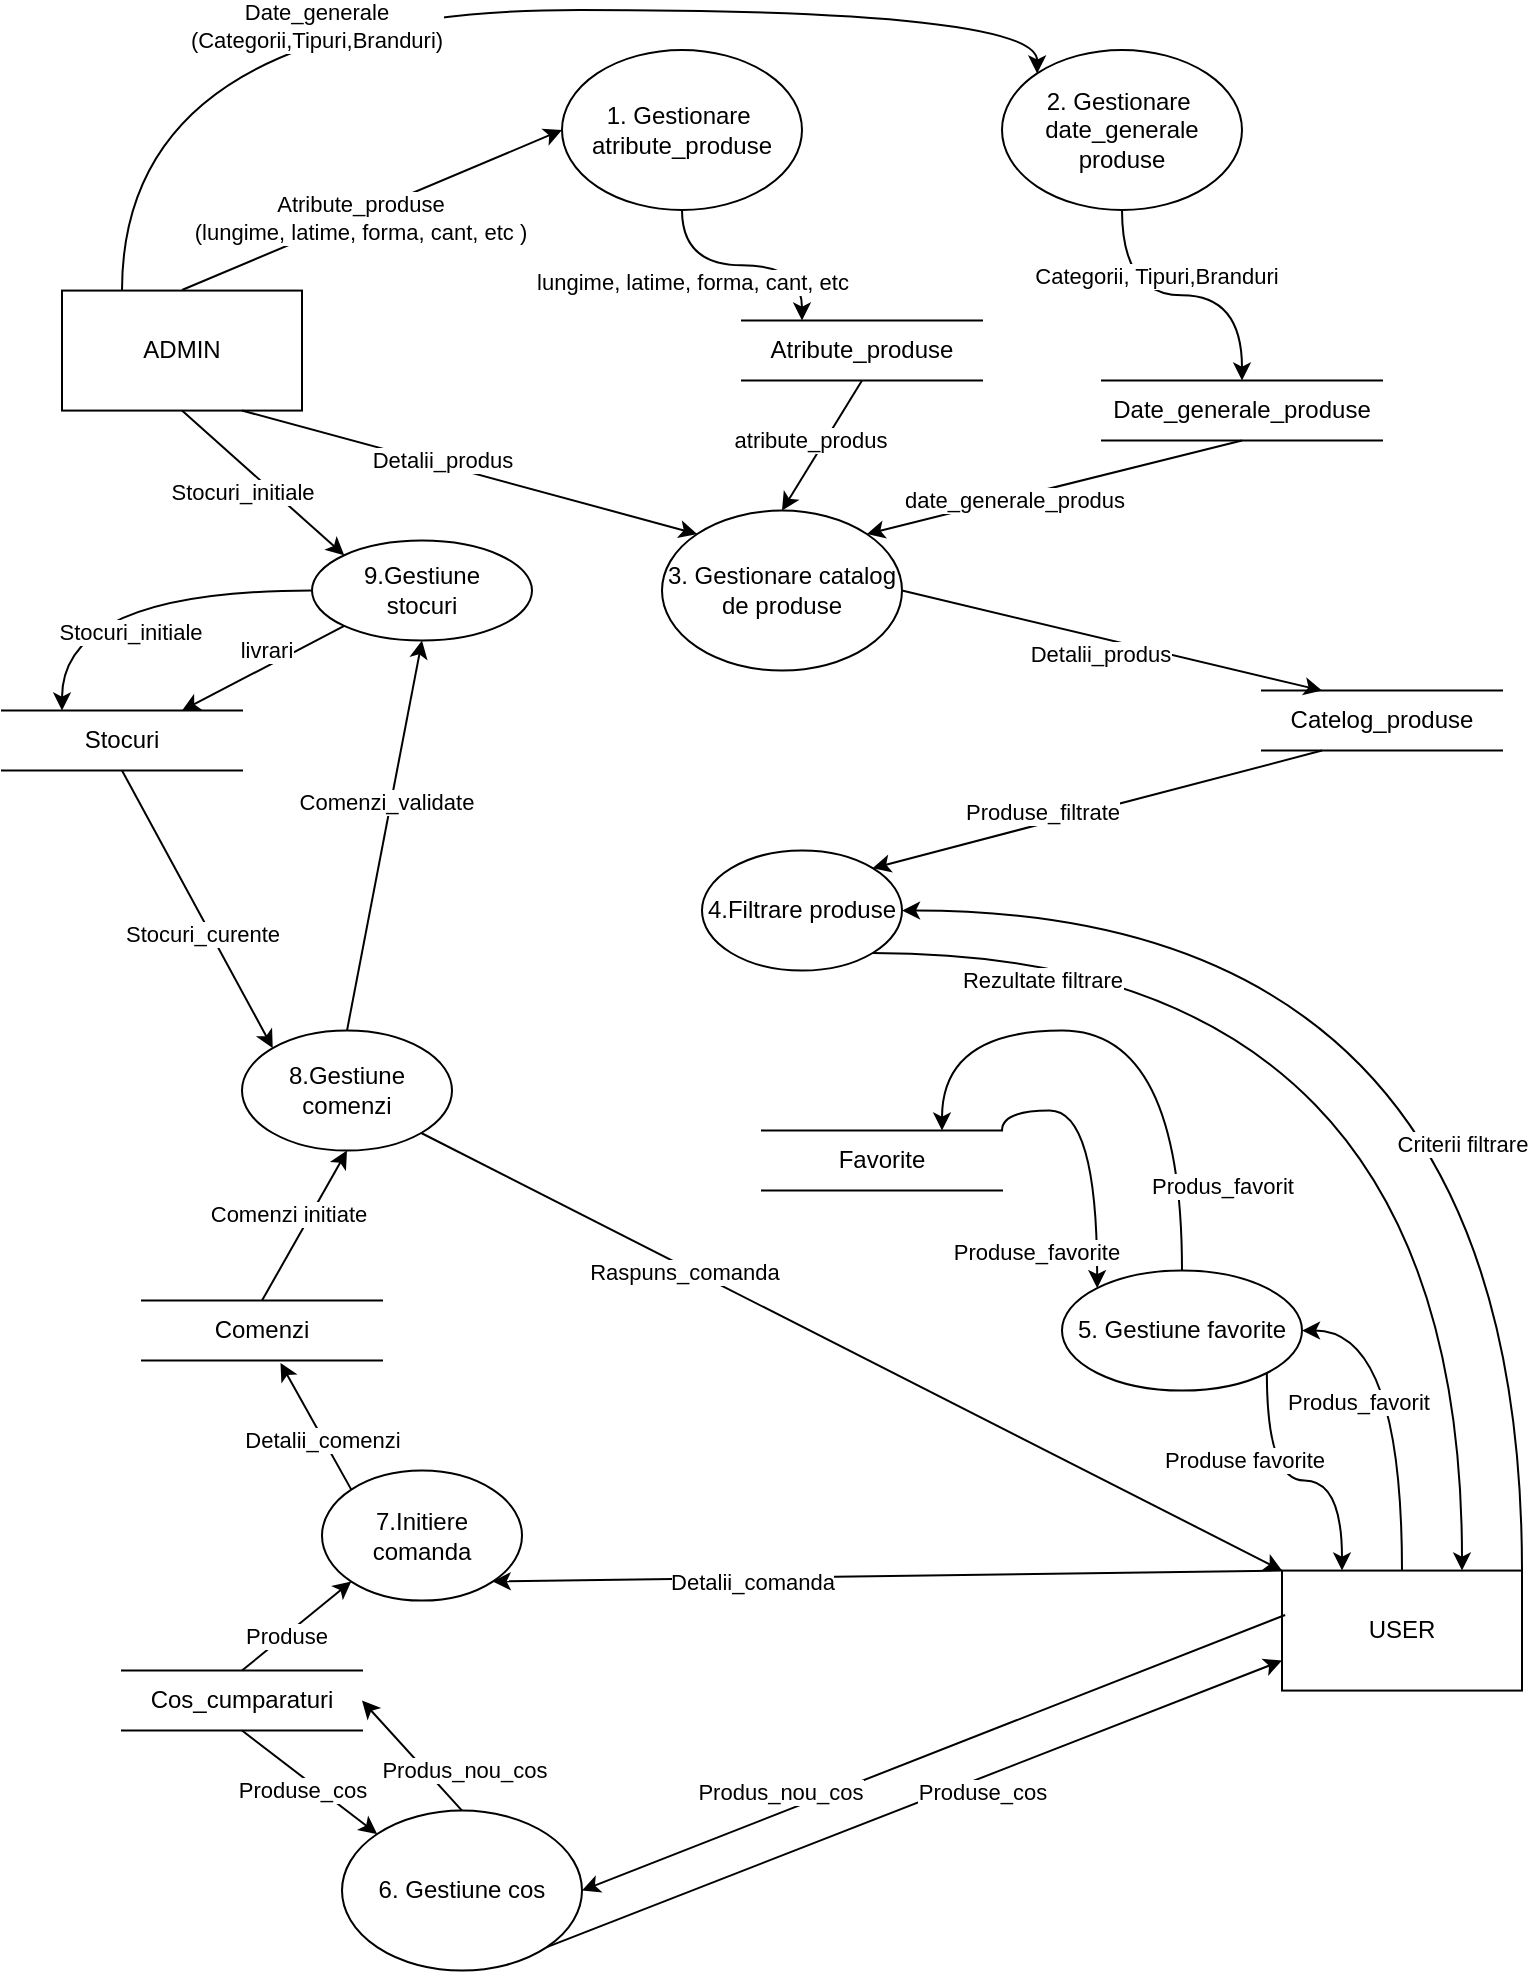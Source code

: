 <mxfile version="20.8.16" type="device"><diagram name="Page-1" id="OG3UxXhSjtgF9DWMCFHr"><mxGraphModel dx="1290" dy="629" grid="1" gridSize="10" guides="1" tooltips="1" connect="1" arrows="1" fold="1" page="1" pageScale="1" pageWidth="850" pageHeight="1100" math="0" shadow="0"><root><mxCell id="0"/><mxCell id="1" parent="0"/><mxCell id="LbftIBcGAUGFuUBxGFIP-1" value="ADMIN" style="rounded=0;whiteSpace=wrap;html=1;" parent="1" vertex="1"><mxGeometry x="90" y="180.29" width="120" height="60" as="geometry"/></mxCell><mxCell id="CoSm29KBYEnr3nz3eyX7-18" style="edgeStyle=orthogonalEdgeStyle;curved=1;rounded=0;orthogonalLoop=1;jettySize=auto;html=1;exitX=0.5;exitY=0;exitDx=0;exitDy=0;entryX=1;entryY=0.5;entryDx=0;entryDy=0;" parent="1" source="LbftIBcGAUGFuUBxGFIP-2" target="CoSm29KBYEnr3nz3eyX7-15" edge="1"><mxGeometry relative="1" as="geometry"/></mxCell><mxCell id="CoSm29KBYEnr3nz3eyX7-19" value="Produs_favorit" style="edgeLabel;html=1;align=center;verticalAlign=middle;resizable=0;points=[];" parent="CoSm29KBYEnr3nz3eyX7-18" vertex="1" connectable="0"><mxGeometry x="0.094" y="22" relative="1" as="geometry"><mxPoint y="8" as="offset"/></mxGeometry></mxCell><mxCell id="LbftIBcGAUGFuUBxGFIP-2" value="USER" style="rounded=0;whiteSpace=wrap;html=1;" parent="1" vertex="1"><mxGeometry x="700" y="820.29" width="120" height="60" as="geometry"/></mxCell><mxCell id="LbftIBcGAUGFuUBxGFIP-3" value="1. Gestionare&amp;nbsp; atribute_produse" style="ellipse;whiteSpace=wrap;html=1;" parent="1" vertex="1"><mxGeometry x="340" y="60" width="120" height="80" as="geometry"/></mxCell><mxCell id="uooAt9wWsFrVoJSzBnJX-1" value="Atribute_produse" style="shape=partialRectangle;whiteSpace=wrap;html=1;left=0;right=0;fillColor=none;" parent="1" vertex="1"><mxGeometry x="430" y="195.29" width="120" height="30" as="geometry"/></mxCell><mxCell id="uooAt9wWsFrVoJSzBnJX-8" value="Catelog_produse" style="shape=partialRectangle;whiteSpace=wrap;html=1;left=0;right=0;fillColor=none;" parent="1" vertex="1"><mxGeometry x="690" y="380.29" width="120" height="30" as="geometry"/></mxCell><mxCell id="uooAt9wWsFrVoJSzBnJX-9" value="3. Gestionare catalog de produse" style="ellipse;whiteSpace=wrap;html=1;" parent="1" vertex="1"><mxGeometry x="390" y="290.29" width="120" height="80" as="geometry"/></mxCell><mxCell id="uooAt9wWsFrVoJSzBnJX-10" value="" style="endArrow=classic;html=1;rounded=0;curved=1;elbow=vertical;exitX=0.75;exitY=1;exitDx=0;exitDy=0;entryX=0;entryY=0;entryDx=0;entryDy=0;" parent="1" source="LbftIBcGAUGFuUBxGFIP-1" target="uooAt9wWsFrVoJSzBnJX-9" edge="1"><mxGeometry width="50" height="50" relative="1" as="geometry"><mxPoint x="250" y="370.29" as="sourcePoint"/><mxPoint x="300" y="320.29" as="targetPoint"/></mxGeometry></mxCell><mxCell id="uooAt9wWsFrVoJSzBnJX-11" value="Detalii_produs" style="edgeLabel;html=1;align=center;verticalAlign=middle;resizable=0;points=[];" parent="uooAt9wWsFrVoJSzBnJX-10" vertex="1" connectable="0"><mxGeometry x="-0.132" y="2" relative="1" as="geometry"><mxPoint as="offset"/></mxGeometry></mxCell><mxCell id="uooAt9wWsFrVoJSzBnJX-12" value="" style="endArrow=classic;html=1;rounded=0;curved=1;elbow=vertical;entryX=0;entryY=0.5;entryDx=0;entryDy=0;" parent="1" target="LbftIBcGAUGFuUBxGFIP-3" edge="1"><mxGeometry width="50" height="50" relative="1" as="geometry"><mxPoint x="150" y="180" as="sourcePoint"/><mxPoint x="350" y="200.29" as="targetPoint"/></mxGeometry></mxCell><mxCell id="uooAt9wWsFrVoJSzBnJX-13" value="Atribute_produse&lt;br&gt;(lungime, latime, forma, cant, etc )" style="edgeLabel;html=1;align=center;verticalAlign=middle;resizable=0;points=[];" parent="uooAt9wWsFrVoJSzBnJX-12" vertex="1" connectable="0"><mxGeometry x="0.177" relative="1" as="geometry"><mxPoint x="-23" y="11" as="offset"/></mxGeometry></mxCell><mxCell id="uooAt9wWsFrVoJSzBnJX-18" value="" style="endArrow=classic;html=1;rounded=0;curved=1;elbow=vertical;exitX=1;exitY=0.5;exitDx=0;exitDy=0;entryX=0.25;entryY=0;entryDx=0;entryDy=0;" parent="1" source="uooAt9wWsFrVoJSzBnJX-9" target="uooAt9wWsFrVoJSzBnJX-8" edge="1"><mxGeometry width="50" height="50" relative="1" as="geometry"><mxPoint x="680" y="530.29" as="sourcePoint"/><mxPoint x="730" y="480.29" as="targetPoint"/></mxGeometry></mxCell><mxCell id="uooAt9wWsFrVoJSzBnJX-20" value="Detalii_produs" style="edgeLabel;html=1;align=center;verticalAlign=middle;resizable=0;points=[];" parent="uooAt9wWsFrVoJSzBnJX-18" vertex="1" connectable="0"><mxGeometry x="-0.171" y="2" relative="1" as="geometry"><mxPoint x="11" y="13" as="offset"/></mxGeometry></mxCell><mxCell id="CoSm29KBYEnr3nz3eyX7-1" value="4.Filtrare produse" style="ellipse;whiteSpace=wrap;html=1;" parent="1" vertex="1"><mxGeometry x="410" y="460.29" width="100" height="60" as="geometry"/></mxCell><mxCell id="CoSm29KBYEnr3nz3eyX7-2" value="" style="endArrow=classic;html=1;rounded=0;exitX=1;exitY=0;exitDx=0;exitDy=0;entryX=1;entryY=0.5;entryDx=0;entryDy=0;edgeStyle=orthogonalEdgeStyle;curved=1;" parent="1" source="LbftIBcGAUGFuUBxGFIP-2" target="CoSm29KBYEnr3nz3eyX7-1" edge="1"><mxGeometry width="50" height="50" relative="1" as="geometry"><mxPoint x="530" y="620.29" as="sourcePoint"/><mxPoint x="580" y="570.29" as="targetPoint"/></mxGeometry></mxCell><mxCell id="CoSm29KBYEnr3nz3eyX7-3" value="Criterii filtrare" style="edgeLabel;html=1;align=center;verticalAlign=middle;resizable=0;points=[];" parent="CoSm29KBYEnr3nz3eyX7-2" vertex="1" connectable="0"><mxGeometry x="-0.156" y="1" relative="1" as="geometry"><mxPoint x="-29" y="56" as="offset"/></mxGeometry></mxCell><mxCell id="CoSm29KBYEnr3nz3eyX7-4" value="" style="endArrow=classic;html=1;rounded=0;exitX=0.25;exitY=1;exitDx=0;exitDy=0;entryX=1;entryY=0;entryDx=0;entryDy=0;" parent="1" source="uooAt9wWsFrVoJSzBnJX-8" target="CoSm29KBYEnr3nz3eyX7-1" edge="1"><mxGeometry width="50" height="50" relative="1" as="geometry"><mxPoint x="330" y="590.29" as="sourcePoint"/><mxPoint x="380" y="540.29" as="targetPoint"/></mxGeometry></mxCell><mxCell id="CoSm29KBYEnr3nz3eyX7-5" value="Produse_filtrate" style="edgeLabel;html=1;align=center;verticalAlign=middle;resizable=0;points=[];" parent="CoSm29KBYEnr3nz3eyX7-4" vertex="1" connectable="0"><mxGeometry x="0.396" y="-1" relative="1" as="geometry"><mxPoint x="17" y="-10" as="offset"/></mxGeometry></mxCell><mxCell id="CoSm29KBYEnr3nz3eyX7-6" value="" style="endArrow=classic;html=1;rounded=0;exitX=1;exitY=1;exitDx=0;exitDy=0;entryX=0.75;entryY=0;entryDx=0;entryDy=0;edgeStyle=orthogonalEdgeStyle;curved=1;" parent="1" source="CoSm29KBYEnr3nz3eyX7-1" target="LbftIBcGAUGFuUBxGFIP-2" edge="1"><mxGeometry width="50" height="50" relative="1" as="geometry"><mxPoint x="470" y="640.29" as="sourcePoint"/><mxPoint x="520" y="590.29" as="targetPoint"/></mxGeometry></mxCell><mxCell id="CoSm29KBYEnr3nz3eyX7-7" value="Rezultate filtrare" style="edgeLabel;html=1;align=center;verticalAlign=middle;resizable=0;points=[];" parent="CoSm29KBYEnr3nz3eyX7-6" vertex="1" connectable="0"><mxGeometry x="0.252" y="-3" relative="1" as="geometry"><mxPoint x="-207" y="-70" as="offset"/></mxGeometry></mxCell><mxCell id="CoSm29KBYEnr3nz3eyX7-10" value="Cos_cumparaturi" style="shape=partialRectangle;whiteSpace=wrap;html=1;left=0;right=0;fillColor=none;" parent="1" vertex="1"><mxGeometry x="120" y="870.29" width="120" height="30" as="geometry"/></mxCell><mxCell id="CoSm29KBYEnr3nz3eyX7-11" value="Favorite" style="shape=partialRectangle;whiteSpace=wrap;html=1;left=0;right=0;fillColor=none;" parent="1" vertex="1"><mxGeometry x="440" y="600.29" width="120" height="30" as="geometry"/></mxCell><mxCell id="CoSm29KBYEnr3nz3eyX7-12" value="Comenzi" style="shape=partialRectangle;whiteSpace=wrap;html=1;left=0;right=0;fillColor=none;" parent="1" vertex="1"><mxGeometry x="130" y="685.29" width="120" height="30" as="geometry"/></mxCell><mxCell id="CoSm29KBYEnr3nz3eyX7-15" value="5. Gestiune favorite" style="ellipse;whiteSpace=wrap;html=1;" parent="1" vertex="1"><mxGeometry x="590" y="670.29" width="120" height="60" as="geometry"/></mxCell><mxCell id="CoSm29KBYEnr3nz3eyX7-20" value="" style="endArrow=classic;html=1;rounded=0;curved=1;exitX=1;exitY=1;exitDx=0;exitDy=0;entryX=0.25;entryY=0;entryDx=0;entryDy=0;edgeStyle=orthogonalEdgeStyle;" parent="1" source="CoSm29KBYEnr3nz3eyX7-15" target="LbftIBcGAUGFuUBxGFIP-2" edge="1"><mxGeometry width="50" height="50" relative="1" as="geometry"><mxPoint x="520" y="780.29" as="sourcePoint"/><mxPoint x="570" y="730.29" as="targetPoint"/></mxGeometry></mxCell><mxCell id="CoSm29KBYEnr3nz3eyX7-21" value="Produse favorite" style="edgeLabel;html=1;align=center;verticalAlign=middle;resizable=0;points=[];" parent="CoSm29KBYEnr3nz3eyX7-20" vertex="1" connectable="0"><mxGeometry x="-0.309" y="-13" relative="1" as="geometry"><mxPoint x="1" y="-4" as="offset"/></mxGeometry></mxCell><mxCell id="CoSm29KBYEnr3nz3eyX7-22" value="" style="endArrow=classic;html=1;rounded=0;curved=1;exitX=0.5;exitY=0;exitDx=0;exitDy=0;entryX=0.75;entryY=0;entryDx=0;entryDy=0;edgeStyle=orthogonalEdgeStyle;" parent="1" source="CoSm29KBYEnr3nz3eyX7-15" target="CoSm29KBYEnr3nz3eyX7-11" edge="1"><mxGeometry width="50" height="50" relative="1" as="geometry"><mxPoint x="230" y="690.29" as="sourcePoint"/><mxPoint x="280" y="640.29" as="targetPoint"/><Array as="points"><mxPoint x="650" y="550.29"/><mxPoint x="530" y="550.29"/></Array></mxGeometry></mxCell><mxCell id="CoSm29KBYEnr3nz3eyX7-24" value="Produs_favorit" style="edgeLabel;html=1;align=center;verticalAlign=middle;resizable=0;points=[];" parent="CoSm29KBYEnr3nz3eyX7-22" vertex="1" connectable="0"><mxGeometry x="-0.288" y="10" relative="1" as="geometry"><mxPoint x="30" y="60" as="offset"/></mxGeometry></mxCell><mxCell id="CoSm29KBYEnr3nz3eyX7-23" value="" style="endArrow=classic;html=1;rounded=0;curved=1;exitX=1;exitY=0;exitDx=0;exitDy=0;entryX=0;entryY=0;entryDx=0;entryDy=0;edgeStyle=orthogonalEdgeStyle;" parent="1" source="CoSm29KBYEnr3nz3eyX7-11" target="CoSm29KBYEnr3nz3eyX7-15" edge="1"><mxGeometry width="50" height="50" relative="1" as="geometry"><mxPoint x="330" y="750.29" as="sourcePoint"/><mxPoint x="380" y="700.29" as="targetPoint"/></mxGeometry></mxCell><mxCell id="CoSm29KBYEnr3nz3eyX7-25" value="Produse_favorite" style="edgeLabel;html=1;align=center;verticalAlign=middle;resizable=0;points=[];" parent="CoSm29KBYEnr3nz3eyX7-23" vertex="1" connectable="0"><mxGeometry x="-0.37" y="-9" relative="1" as="geometry"><mxPoint x="-19" y="61" as="offset"/></mxGeometry></mxCell><mxCell id="CoSm29KBYEnr3nz3eyX7-26" value="6. Gestiune cos" style="ellipse;whiteSpace=wrap;html=1;" parent="1" vertex="1"><mxGeometry x="230" y="940.29" width="120" height="80" as="geometry"/></mxCell><mxCell id="CoSm29KBYEnr3nz3eyX7-27" value="" style="endArrow=classic;html=1;rounded=0;curved=1;exitX=0.013;exitY=0.37;exitDx=0;exitDy=0;exitPerimeter=0;entryX=1;entryY=0.5;entryDx=0;entryDy=0;" parent="1" source="LbftIBcGAUGFuUBxGFIP-2" target="CoSm29KBYEnr3nz3eyX7-26" edge="1"><mxGeometry width="50" height="50" relative="1" as="geometry"><mxPoint x="370" y="740.29" as="sourcePoint"/><mxPoint x="420" y="690.29" as="targetPoint"/></mxGeometry></mxCell><mxCell id="CoSm29KBYEnr3nz3eyX7-28" value="Produs_nou_cos" style="edgeLabel;html=1;align=center;verticalAlign=middle;resizable=0;points=[];" parent="CoSm29KBYEnr3nz3eyX7-27" vertex="1" connectable="0"><mxGeometry x="0.596" y="-2" relative="1" as="geometry"><mxPoint x="29" y="-20" as="offset"/></mxGeometry></mxCell><mxCell id="CoSm29KBYEnr3nz3eyX7-29" value="" style="endArrow=classic;html=1;rounded=0;curved=1;exitX=1;exitY=1;exitDx=0;exitDy=0;entryX=0;entryY=0.75;entryDx=0;entryDy=0;" parent="1" source="CoSm29KBYEnr3nz3eyX7-26" target="LbftIBcGAUGFuUBxGFIP-2" edge="1"><mxGeometry width="50" height="50" relative="1" as="geometry"><mxPoint x="510" y="950.29" as="sourcePoint"/><mxPoint x="560" y="900.29" as="targetPoint"/></mxGeometry></mxCell><mxCell id="CoSm29KBYEnr3nz3eyX7-31" value="" style="endArrow=classic;html=1;rounded=0;curved=1;exitX=0.5;exitY=0;exitDx=0;exitDy=0;entryX=1;entryY=0.5;entryDx=0;entryDy=0;" parent="1" source="CoSm29KBYEnr3nz3eyX7-26" target="CoSm29KBYEnr3nz3eyX7-10" edge="1"><mxGeometry width="50" height="50" relative="1" as="geometry"><mxPoint x="340" y="750.29" as="sourcePoint"/><mxPoint x="390" y="700.29" as="targetPoint"/></mxGeometry></mxCell><mxCell id="CoSm29KBYEnr3nz3eyX7-33" value="Produs_nou_cos" style="edgeLabel;html=1;align=center;verticalAlign=middle;resizable=0;points=[];" parent="CoSm29KBYEnr3nz3eyX7-31" vertex="1" connectable="0"><mxGeometry x="-0.268" y="-2" relative="1" as="geometry"><mxPoint x="17" y="1" as="offset"/></mxGeometry></mxCell><mxCell id="CoSm29KBYEnr3nz3eyX7-32" value="" style="endArrow=classic;html=1;rounded=0;curved=1;exitX=0.5;exitY=1;exitDx=0;exitDy=0;entryX=0;entryY=0;entryDx=0;entryDy=0;" parent="1" source="CoSm29KBYEnr3nz3eyX7-10" target="CoSm29KBYEnr3nz3eyX7-26" edge="1"><mxGeometry width="50" height="50" relative="1" as="geometry"><mxPoint x="228.71" y="750.29" as="sourcePoint"/><mxPoint x="371.284" y="792.006" as="targetPoint"/></mxGeometry></mxCell><mxCell id="CoSm29KBYEnr3nz3eyX7-34" value="Produse_cos" style="edgeLabel;html=1;align=center;verticalAlign=middle;resizable=0;points=[];" parent="CoSm29KBYEnr3nz3eyX7-32" vertex="1" connectable="0"><mxGeometry x="-0.243" y="-4" relative="1" as="geometry"><mxPoint x="7" y="7" as="offset"/></mxGeometry></mxCell><mxCell id="CoSm29KBYEnr3nz3eyX7-35" value="7.Initiere&lt;br&gt;comanda" style="ellipse;whiteSpace=wrap;html=1;" parent="1" vertex="1"><mxGeometry x="220" y="770.29" width="100" height="65" as="geometry"/></mxCell><mxCell id="CoSm29KBYEnr3nz3eyX7-36" value="" style="endArrow=classic;html=1;rounded=0;curved=1;exitX=0;exitY=0;exitDx=0;exitDy=0;entryX=1;entryY=1;entryDx=0;entryDy=0;" parent="1" source="LbftIBcGAUGFuUBxGFIP-2" target="CoSm29KBYEnr3nz3eyX7-35" edge="1"><mxGeometry width="50" height="50" relative="1" as="geometry"><mxPoint x="400" y="740.29" as="sourcePoint"/><mxPoint x="450" y="690.29" as="targetPoint"/></mxGeometry></mxCell><mxCell id="CoSm29KBYEnr3nz3eyX7-37" value="Detalii_comanda" style="edgeLabel;html=1;align=center;verticalAlign=middle;resizable=0;points=[];" parent="CoSm29KBYEnr3nz3eyX7-36" vertex="1" connectable="0"><mxGeometry x="0.346" y="2" relative="1" as="geometry"><mxPoint as="offset"/></mxGeometry></mxCell><mxCell id="CoSm29KBYEnr3nz3eyX7-38" value="" style="endArrow=classic;html=1;rounded=0;curved=1;exitX=0.5;exitY=0;exitDx=0;exitDy=0;entryX=0;entryY=1;entryDx=0;entryDy=0;" parent="1" source="CoSm29KBYEnr3nz3eyX7-10" target="CoSm29KBYEnr3nz3eyX7-35" edge="1"><mxGeometry width="50" height="50" relative="1" as="geometry"><mxPoint x="150" y="700.29" as="sourcePoint"/><mxPoint x="200" y="650.29" as="targetPoint"/></mxGeometry></mxCell><mxCell id="CoSm29KBYEnr3nz3eyX7-39" value="Produse" style="edgeLabel;html=1;align=center;verticalAlign=middle;resizable=0;points=[];" parent="CoSm29KBYEnr3nz3eyX7-38" vertex="1" connectable="0"><mxGeometry x="-0.207" relative="1" as="geometry"><mxPoint as="offset"/></mxGeometry></mxCell><mxCell id="CoSm29KBYEnr3nz3eyX7-40" value="Produse_cos" style="edgeLabel;html=1;align=center;verticalAlign=middle;resizable=0;points=[];" parent="1" vertex="1" connectable="0"><mxGeometry x="550.003" y="930.295" as="geometry"/></mxCell><mxCell id="CoSm29KBYEnr3nz3eyX7-41" value="" style="endArrow=classic;html=1;rounded=0;curved=1;exitX=0;exitY=0;exitDx=0;exitDy=0;entryX=0.577;entryY=1.04;entryDx=0;entryDy=0;entryPerimeter=0;" parent="1" source="CoSm29KBYEnr3nz3eyX7-35" target="CoSm29KBYEnr3nz3eyX7-12" edge="1"><mxGeometry width="50" height="50" relative="1" as="geometry"><mxPoint x="80" y="620.29" as="sourcePoint"/><mxPoint x="130" y="570.29" as="targetPoint"/></mxGeometry></mxCell><mxCell id="CoSm29KBYEnr3nz3eyX7-42" value="Detalii_comenzi" style="edgeLabel;html=1;align=center;verticalAlign=middle;resizable=0;points=[];" parent="CoSm29KBYEnr3nz3eyX7-41" vertex="1" connectable="0"><mxGeometry x="-0.207" y="1" relative="1" as="geometry"><mxPoint as="offset"/></mxGeometry></mxCell><mxCell id="CoSm29KBYEnr3nz3eyX7-44" value="9.Gestiune&lt;br&gt;stocuri" style="ellipse;whiteSpace=wrap;html=1;" parent="1" vertex="1"><mxGeometry x="215" y="305.29" width="110" height="50" as="geometry"/></mxCell><mxCell id="CoSm29KBYEnr3nz3eyX7-46" value="" style="endArrow=classic;html=1;rounded=0;curved=1;exitX=0.5;exitY=1;exitDx=0;exitDy=0;entryX=0;entryY=0;entryDx=0;entryDy=0;" parent="1" source="LbftIBcGAUGFuUBxGFIP-1" target="CoSm29KBYEnr3nz3eyX7-44" edge="1"><mxGeometry width="50" height="50" relative="1" as="geometry"><mxPoint x="130" y="380.29" as="sourcePoint"/><mxPoint x="180" y="330.29" as="targetPoint"/></mxGeometry></mxCell><mxCell id="CoSm29KBYEnr3nz3eyX7-47" value="Stocuri_initiale" style="edgeLabel;html=1;align=center;verticalAlign=middle;resizable=0;points=[];" parent="CoSm29KBYEnr3nz3eyX7-46" vertex="1" connectable="0"><mxGeometry x="0.312" y="-2" relative="1" as="geometry"><mxPoint x="-22" y="-9" as="offset"/></mxGeometry></mxCell><mxCell id="CoSm29KBYEnr3nz3eyX7-48" value="Stocuri" style="shape=partialRectangle;whiteSpace=wrap;html=1;left=0;right=0;fillColor=none;" parent="1" vertex="1"><mxGeometry x="60" y="390.29" width="120" height="30" as="geometry"/></mxCell><mxCell id="CoSm29KBYEnr3nz3eyX7-49" value="" style="endArrow=classic;html=1;rounded=0;curved=1;exitX=0;exitY=0.5;exitDx=0;exitDy=0;entryX=0.25;entryY=0;entryDx=0;entryDy=0;edgeStyle=orthogonalEdgeStyle;" parent="1" source="CoSm29KBYEnr3nz3eyX7-44" target="CoSm29KBYEnr3nz3eyX7-48" edge="1"><mxGeometry width="50" height="50" relative="1" as="geometry"><mxPoint x="120" y="400.29" as="sourcePoint"/><mxPoint x="170" y="350.29" as="targetPoint"/></mxGeometry></mxCell><mxCell id="CoSm29KBYEnr3nz3eyX7-50" value="Stocuri_initiale" style="edgeLabel;html=1;align=center;verticalAlign=middle;resizable=0;points=[];" parent="CoSm29KBYEnr3nz3eyX7-49" vertex="1" connectable="0"><mxGeometry x="0.173" y="2" relative="1" as="geometry"><mxPoint x="17" y="18" as="offset"/></mxGeometry></mxCell><mxCell id="CoSm29KBYEnr3nz3eyX7-53" value="" style="endArrow=classic;html=1;rounded=0;curved=1;exitX=0;exitY=1;exitDx=0;exitDy=0;entryX=0.75;entryY=0;entryDx=0;entryDy=0;" parent="1" source="CoSm29KBYEnr3nz3eyX7-44" target="CoSm29KBYEnr3nz3eyX7-48" edge="1"><mxGeometry width="50" height="50" relative="1" as="geometry"><mxPoint x="120" y="520.29" as="sourcePoint"/><mxPoint x="170" y="470.29" as="targetPoint"/></mxGeometry></mxCell><mxCell id="CoSm29KBYEnr3nz3eyX7-54" value="livrari" style="edgeLabel;html=1;align=center;verticalAlign=middle;resizable=0;points=[];" parent="CoSm29KBYEnr3nz3eyX7-53" vertex="1" connectable="0"><mxGeometry x="0.282" y="2" relative="1" as="geometry"><mxPoint x="12" y="-17" as="offset"/></mxGeometry></mxCell><mxCell id="3oM0fNv6mewK98K0g8sY-1" value="8.Gestiune&lt;br&gt;comenzi" style="ellipse;whiteSpace=wrap;html=1;" parent="1" vertex="1"><mxGeometry x="180" y="550.29" width="105" height="60" as="geometry"/></mxCell><mxCell id="3oM0fNv6mewK98K0g8sY-2" value="" style="endArrow=classic;html=1;rounded=0;exitX=0.5;exitY=0;exitDx=0;exitDy=0;entryX=0.5;entryY=1;entryDx=0;entryDy=0;" parent="1" source="CoSm29KBYEnr3nz3eyX7-12" target="3oM0fNv6mewK98K0g8sY-1" edge="1"><mxGeometry width="50" height="50" relative="1" as="geometry"><mxPoint x="130" y="570.29" as="sourcePoint"/><mxPoint x="180" y="520.29" as="targetPoint"/></mxGeometry></mxCell><mxCell id="3oM0fNv6mewK98K0g8sY-3" value="Comenzi initiate" style="edgeLabel;html=1;align=center;verticalAlign=middle;resizable=0;points=[];" parent="3oM0fNv6mewK98K0g8sY-2" vertex="1" connectable="0"><mxGeometry x="0.336" y="3" relative="1" as="geometry"><mxPoint x="-13" y="8" as="offset"/></mxGeometry></mxCell><mxCell id="3oM0fNv6mewK98K0g8sY-11" value="" style="endArrow=classic;html=1;rounded=0;curved=1;exitX=1;exitY=1;exitDx=0;exitDy=0;entryX=0;entryY=0;entryDx=0;entryDy=0;" parent="1" source="3oM0fNv6mewK98K0g8sY-1" target="LbftIBcGAUGFuUBxGFIP-2" edge="1"><mxGeometry width="50" height="50" relative="1" as="geometry"><mxPoint x="420" y="700.29" as="sourcePoint"/><mxPoint x="470" y="650.29" as="targetPoint"/></mxGeometry></mxCell><mxCell id="3oM0fNv6mewK98K0g8sY-12" value="Raspuns_comanda" style="edgeLabel;html=1;align=center;verticalAlign=middle;resizable=0;points=[];" parent="3oM0fNv6mewK98K0g8sY-11" vertex="1" connectable="0"><mxGeometry x="-0.383" y="-2" relative="1" as="geometry"><mxPoint x="-1" as="offset"/></mxGeometry></mxCell><mxCell id="3oM0fNv6mewK98K0g8sY-13" value="" style="endArrow=classic;html=1;rounded=0;curved=1;exitX=0.5;exitY=1;exitDx=0;exitDy=0;entryX=0;entryY=0;entryDx=0;entryDy=0;" parent="1" source="CoSm29KBYEnr3nz3eyX7-48" target="3oM0fNv6mewK98K0g8sY-1" edge="1"><mxGeometry width="50" height="50" relative="1" as="geometry"><mxPoint x="260" y="520.29" as="sourcePoint"/><mxPoint x="310" y="470.29" as="targetPoint"/></mxGeometry></mxCell><mxCell id="3oM0fNv6mewK98K0g8sY-14" value="Stocuri_curente" style="edgeLabel;html=1;align=center;verticalAlign=middle;resizable=0;points=[];" parent="3oM0fNv6mewK98K0g8sY-13" vertex="1" connectable="0"><mxGeometry x="0.153" y="-4" relative="1" as="geometry"><mxPoint as="offset"/></mxGeometry></mxCell><mxCell id="3oM0fNv6mewK98K0g8sY-15" value="" style="endArrow=classic;html=1;rounded=0;curved=1;exitX=0.5;exitY=0;exitDx=0;exitDy=0;entryX=0.5;entryY=1;entryDx=0;entryDy=0;" parent="1" source="3oM0fNv6mewK98K0g8sY-1" target="CoSm29KBYEnr3nz3eyX7-44" edge="1"><mxGeometry width="50" height="50" relative="1" as="geometry"><mxPoint x="270" y="520.29" as="sourcePoint"/><mxPoint x="320" y="470.29" as="targetPoint"/></mxGeometry></mxCell><mxCell id="3oM0fNv6mewK98K0g8sY-16" value="Comenzi_validate" style="edgeLabel;html=1;align=center;verticalAlign=middle;resizable=0;points=[];" parent="3oM0fNv6mewK98K0g8sY-15" vertex="1" connectable="0"><mxGeometry x="0.419" y="2" relative="1" as="geometry"><mxPoint x="-5" y="24" as="offset"/></mxGeometry></mxCell><mxCell id="3oM0fNv6mewK98K0g8sY-18" value="" style="endArrow=classic;html=1;rounded=0;exitX=0.25;exitY=0;exitDx=0;exitDy=0;edgeStyle=orthogonalEdgeStyle;curved=1;entryX=0;entryY=0;entryDx=0;entryDy=0;" parent="1" source="LbftIBcGAUGFuUBxGFIP-1" target="3oM0fNv6mewK98K0g8sY-24" edge="1"><mxGeometry width="50" height="50" relative="1" as="geometry"><mxPoint x="310" y="200.29" as="sourcePoint"/><mxPoint x="310" y="120" as="targetPoint"/><Array as="points"><mxPoint x="120" y="40"/><mxPoint x="578" y="40"/></Array></mxGeometry></mxCell><mxCell id="3oM0fNv6mewK98K0g8sY-19" value="Date_generale&lt;br&gt;(Categorii,Tipuri,Branduri)" style="edgeLabel;html=1;align=center;verticalAlign=middle;resizable=0;points=[];" parent="3oM0fNv6mewK98K0g8sY-18" vertex="1" connectable="0"><mxGeometry x="0.17" y="8" relative="1" as="geometry"><mxPoint x="-131" y="16" as="offset"/></mxGeometry></mxCell><mxCell id="3oM0fNv6mewK98K0g8sY-21" value="Date_generale_produse" style="shape=partialRectangle;whiteSpace=wrap;html=1;left=0;right=0;fillColor=none;" parent="1" vertex="1"><mxGeometry x="610" y="225.29" width="140" height="30" as="geometry"/></mxCell><mxCell id="3oM0fNv6mewK98K0g8sY-22" value="" style="curved=1;endArrow=classic;html=1;rounded=0;exitX=0.5;exitY=1;exitDx=0;exitDy=0;entryX=0.25;entryY=0;entryDx=0;entryDy=0;edgeStyle=orthogonalEdgeStyle;" parent="1" source="LbftIBcGAUGFuUBxGFIP-3" target="uooAt9wWsFrVoJSzBnJX-1" edge="1"><mxGeometry width="50" height="50" relative="1" as="geometry"><mxPoint x="390" y="190" as="sourcePoint"/><mxPoint x="440" y="140" as="targetPoint"/></mxGeometry></mxCell><mxCell id="3oM0fNv6mewK98K0g8sY-25" value="lungime, latime, forma, cant, etc" style="edgeLabel;html=1;align=center;verticalAlign=middle;resizable=0;points=[];" parent="3oM0fNv6mewK98K0g8sY-22" vertex="1" connectable="0"><mxGeometry x="-0.595" y="5" relative="1" as="geometry"><mxPoint y="12" as="offset"/></mxGeometry></mxCell><mxCell id="3oM0fNv6mewK98K0g8sY-24" value="2. Gestionare&amp;nbsp; date_generale&lt;br&gt;produse" style="ellipse;whiteSpace=wrap;html=1;" parent="1" vertex="1"><mxGeometry x="560" y="60" width="120" height="80" as="geometry"/></mxCell><mxCell id="3oM0fNv6mewK98K0g8sY-26" value="" style="endArrow=classic;html=1;rounded=0;curved=1;exitX=0.5;exitY=1;exitDx=0;exitDy=0;entryX=0.5;entryY=0;entryDx=0;entryDy=0;edgeStyle=orthogonalEdgeStyle;" parent="1" source="3oM0fNv6mewK98K0g8sY-24" target="3oM0fNv6mewK98K0g8sY-21" edge="1"><mxGeometry width="50" height="50" relative="1" as="geometry"><mxPoint x="720" y="200" as="sourcePoint"/><mxPoint x="770" y="150" as="targetPoint"/></mxGeometry></mxCell><mxCell id="3oM0fNv6mewK98K0g8sY-27" value="Categorii, Tipuri,Branduri" style="edgeLabel;html=1;align=center;verticalAlign=middle;resizable=0;points=[];" parent="3oM0fNv6mewK98K0g8sY-26" vertex="1" connectable="0"><mxGeometry x="-0.187" y="-1" relative="1" as="geometry"><mxPoint y="-11" as="offset"/></mxGeometry></mxCell><mxCell id="3oM0fNv6mewK98K0g8sY-28" value="" style="endArrow=classic;html=1;rounded=0;curved=1;exitX=0.5;exitY=1;exitDx=0;exitDy=0;entryX=0.5;entryY=0;entryDx=0;entryDy=0;" parent="1" source="uooAt9wWsFrVoJSzBnJX-1" target="uooAt9wWsFrVoJSzBnJX-9" edge="1"><mxGeometry width="50" height="50" relative="1" as="geometry"><mxPoint x="560" y="310" as="sourcePoint"/><mxPoint x="610" y="260" as="targetPoint"/></mxGeometry></mxCell><mxCell id="3oM0fNv6mewK98K0g8sY-30" value="atribute_produs" style="edgeLabel;html=1;align=center;verticalAlign=middle;resizable=0;points=[];" parent="3oM0fNv6mewK98K0g8sY-28" vertex="1" connectable="0"><mxGeometry x="0.257" y="-1" relative="1" as="geometry"><mxPoint y="-11" as="offset"/></mxGeometry></mxCell><mxCell id="3oM0fNv6mewK98K0g8sY-29" value="" style="endArrow=classic;html=1;rounded=0;curved=1;exitX=0.5;exitY=1;exitDx=0;exitDy=0;entryX=1;entryY=0;entryDx=0;entryDy=0;" parent="1" source="3oM0fNv6mewK98K0g8sY-21" target="uooAt9wWsFrVoJSzBnJX-9" edge="1"><mxGeometry width="50" height="50" relative="1" as="geometry"><mxPoint x="580" y="320" as="sourcePoint"/><mxPoint x="630" y="270" as="targetPoint"/></mxGeometry></mxCell><mxCell id="3oM0fNv6mewK98K0g8sY-31" value="date_generale_produs" style="edgeLabel;html=1;align=center;verticalAlign=middle;resizable=0;points=[];" parent="3oM0fNv6mewK98K0g8sY-29" vertex="1" connectable="0"><mxGeometry x="0.215" y="1" relative="1" as="geometry"><mxPoint as="offset"/></mxGeometry></mxCell></root></mxGraphModel></diagram></mxfile>